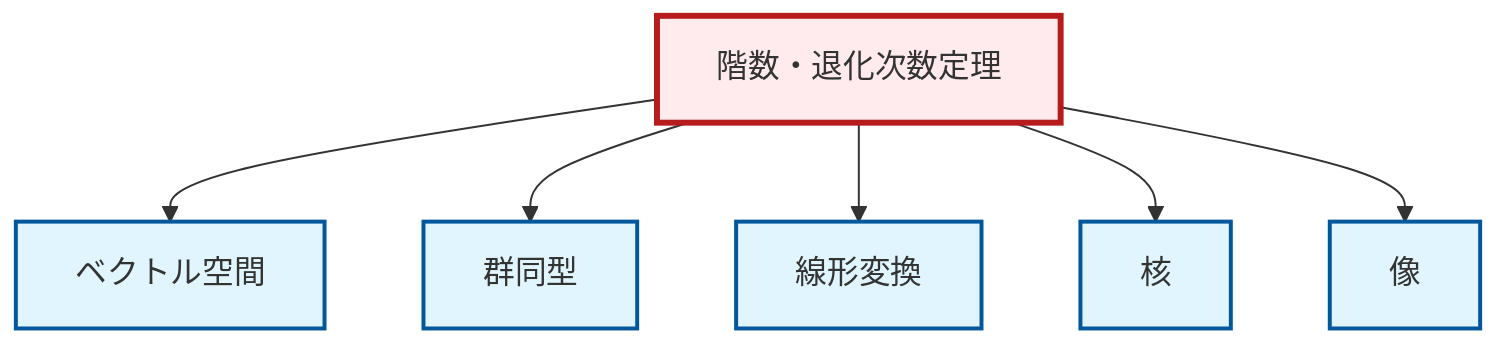 graph TD
    classDef definition fill:#e1f5fe,stroke:#01579b,stroke-width:2px
    classDef theorem fill:#f3e5f5,stroke:#4a148c,stroke-width:2px
    classDef axiom fill:#fff3e0,stroke:#e65100,stroke-width:2px
    classDef example fill:#e8f5e9,stroke:#1b5e20,stroke-width:2px
    classDef current fill:#ffebee,stroke:#b71c1c,stroke-width:3px
    def-vector-space["ベクトル空間"]:::definition
    def-kernel["核"]:::definition
    thm-rank-nullity["階数・退化次数定理"]:::theorem
    def-linear-transformation["線形変換"]:::definition
    def-isomorphism["群同型"]:::definition
    def-image["像"]:::definition
    thm-rank-nullity --> def-vector-space
    thm-rank-nullity --> def-isomorphism
    thm-rank-nullity --> def-linear-transformation
    thm-rank-nullity --> def-kernel
    thm-rank-nullity --> def-image
    class thm-rank-nullity current